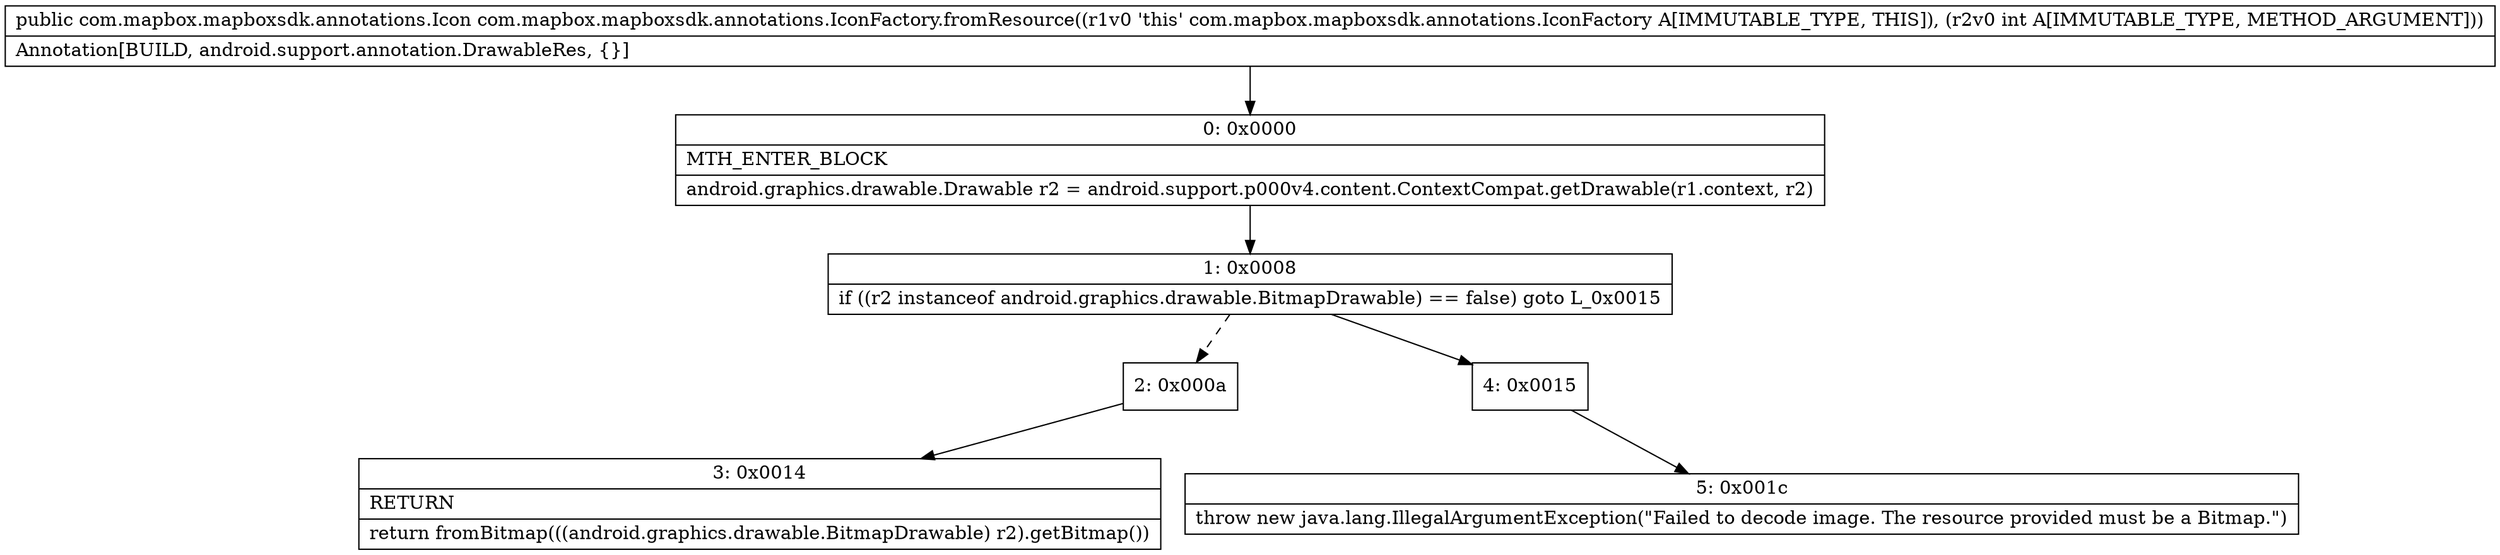 digraph "CFG forcom.mapbox.mapboxsdk.annotations.IconFactory.fromResource(I)Lcom\/mapbox\/mapboxsdk\/annotations\/Icon;" {
Node_0 [shape=record,label="{0\:\ 0x0000|MTH_ENTER_BLOCK\l|android.graphics.drawable.Drawable r2 = android.support.p000v4.content.ContextCompat.getDrawable(r1.context, r2)\l}"];
Node_1 [shape=record,label="{1\:\ 0x0008|if ((r2 instanceof android.graphics.drawable.BitmapDrawable) == false) goto L_0x0015\l}"];
Node_2 [shape=record,label="{2\:\ 0x000a}"];
Node_3 [shape=record,label="{3\:\ 0x0014|RETURN\l|return fromBitmap(((android.graphics.drawable.BitmapDrawable) r2).getBitmap())\l}"];
Node_4 [shape=record,label="{4\:\ 0x0015}"];
Node_5 [shape=record,label="{5\:\ 0x001c|throw new java.lang.IllegalArgumentException(\"Failed to decode image. The resource provided must be a Bitmap.\")\l}"];
MethodNode[shape=record,label="{public com.mapbox.mapboxsdk.annotations.Icon com.mapbox.mapboxsdk.annotations.IconFactory.fromResource((r1v0 'this' com.mapbox.mapboxsdk.annotations.IconFactory A[IMMUTABLE_TYPE, THIS]), (r2v0 int A[IMMUTABLE_TYPE, METHOD_ARGUMENT]))  | Annotation[BUILD, android.support.annotation.DrawableRes, \{\}]\l}"];
MethodNode -> Node_0;
Node_0 -> Node_1;
Node_1 -> Node_2[style=dashed];
Node_1 -> Node_4;
Node_2 -> Node_3;
Node_4 -> Node_5;
}

